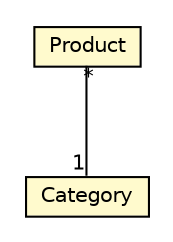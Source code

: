 #!/usr/local/bin/dot
#
# Class diagram 
# Generated by UMLGraph version R5_6-9-g37cd34 (http://www.umlgraph.org/)
#

digraph G {
graph [fontnames="svg"]
edge [fontname="Helvetica",fontsize=10,labelfontname="Helvetica",labelfontsize=10,color="black"];
node [fontname="Helvetica",fontcolor="black",fontsize=10,shape=plaintext];
nodesep=0.25;
ranksep=0.5;
// gr.spinellis.basic.product.Product
c244 [label=<<table title="gr.spinellis.basic.product.Product" border="0" cellborder="1" cellspacing="0" cellpadding="2" port="p" bgcolor="LemonChiffon"><tr><td><table border="0" cellspacing="0" cellpadding="1"><tr><td align="center" balign="center"> Product </td></tr></table></td></tr></table>>];
// gr.spinellis.basic.product.Category
c245 [label=<<table title="gr.spinellis.basic.product.Category" border="0" cellborder="1" cellspacing="0" cellpadding="2" port="p" bgcolor="LemonChiffon"><tr><td><table border="0" cellspacing="0" cellpadding="1"><tr><td align="center" balign="center"> Category </td></tr></table></td></tr></table>>];
// gr.spinellis.basic.product.Product assoc gr.spinellis.basic.product.Category
c244:p -> c245:p [arrowhead=none,weight=2,taillabel="*", headlabel="1"];
}

